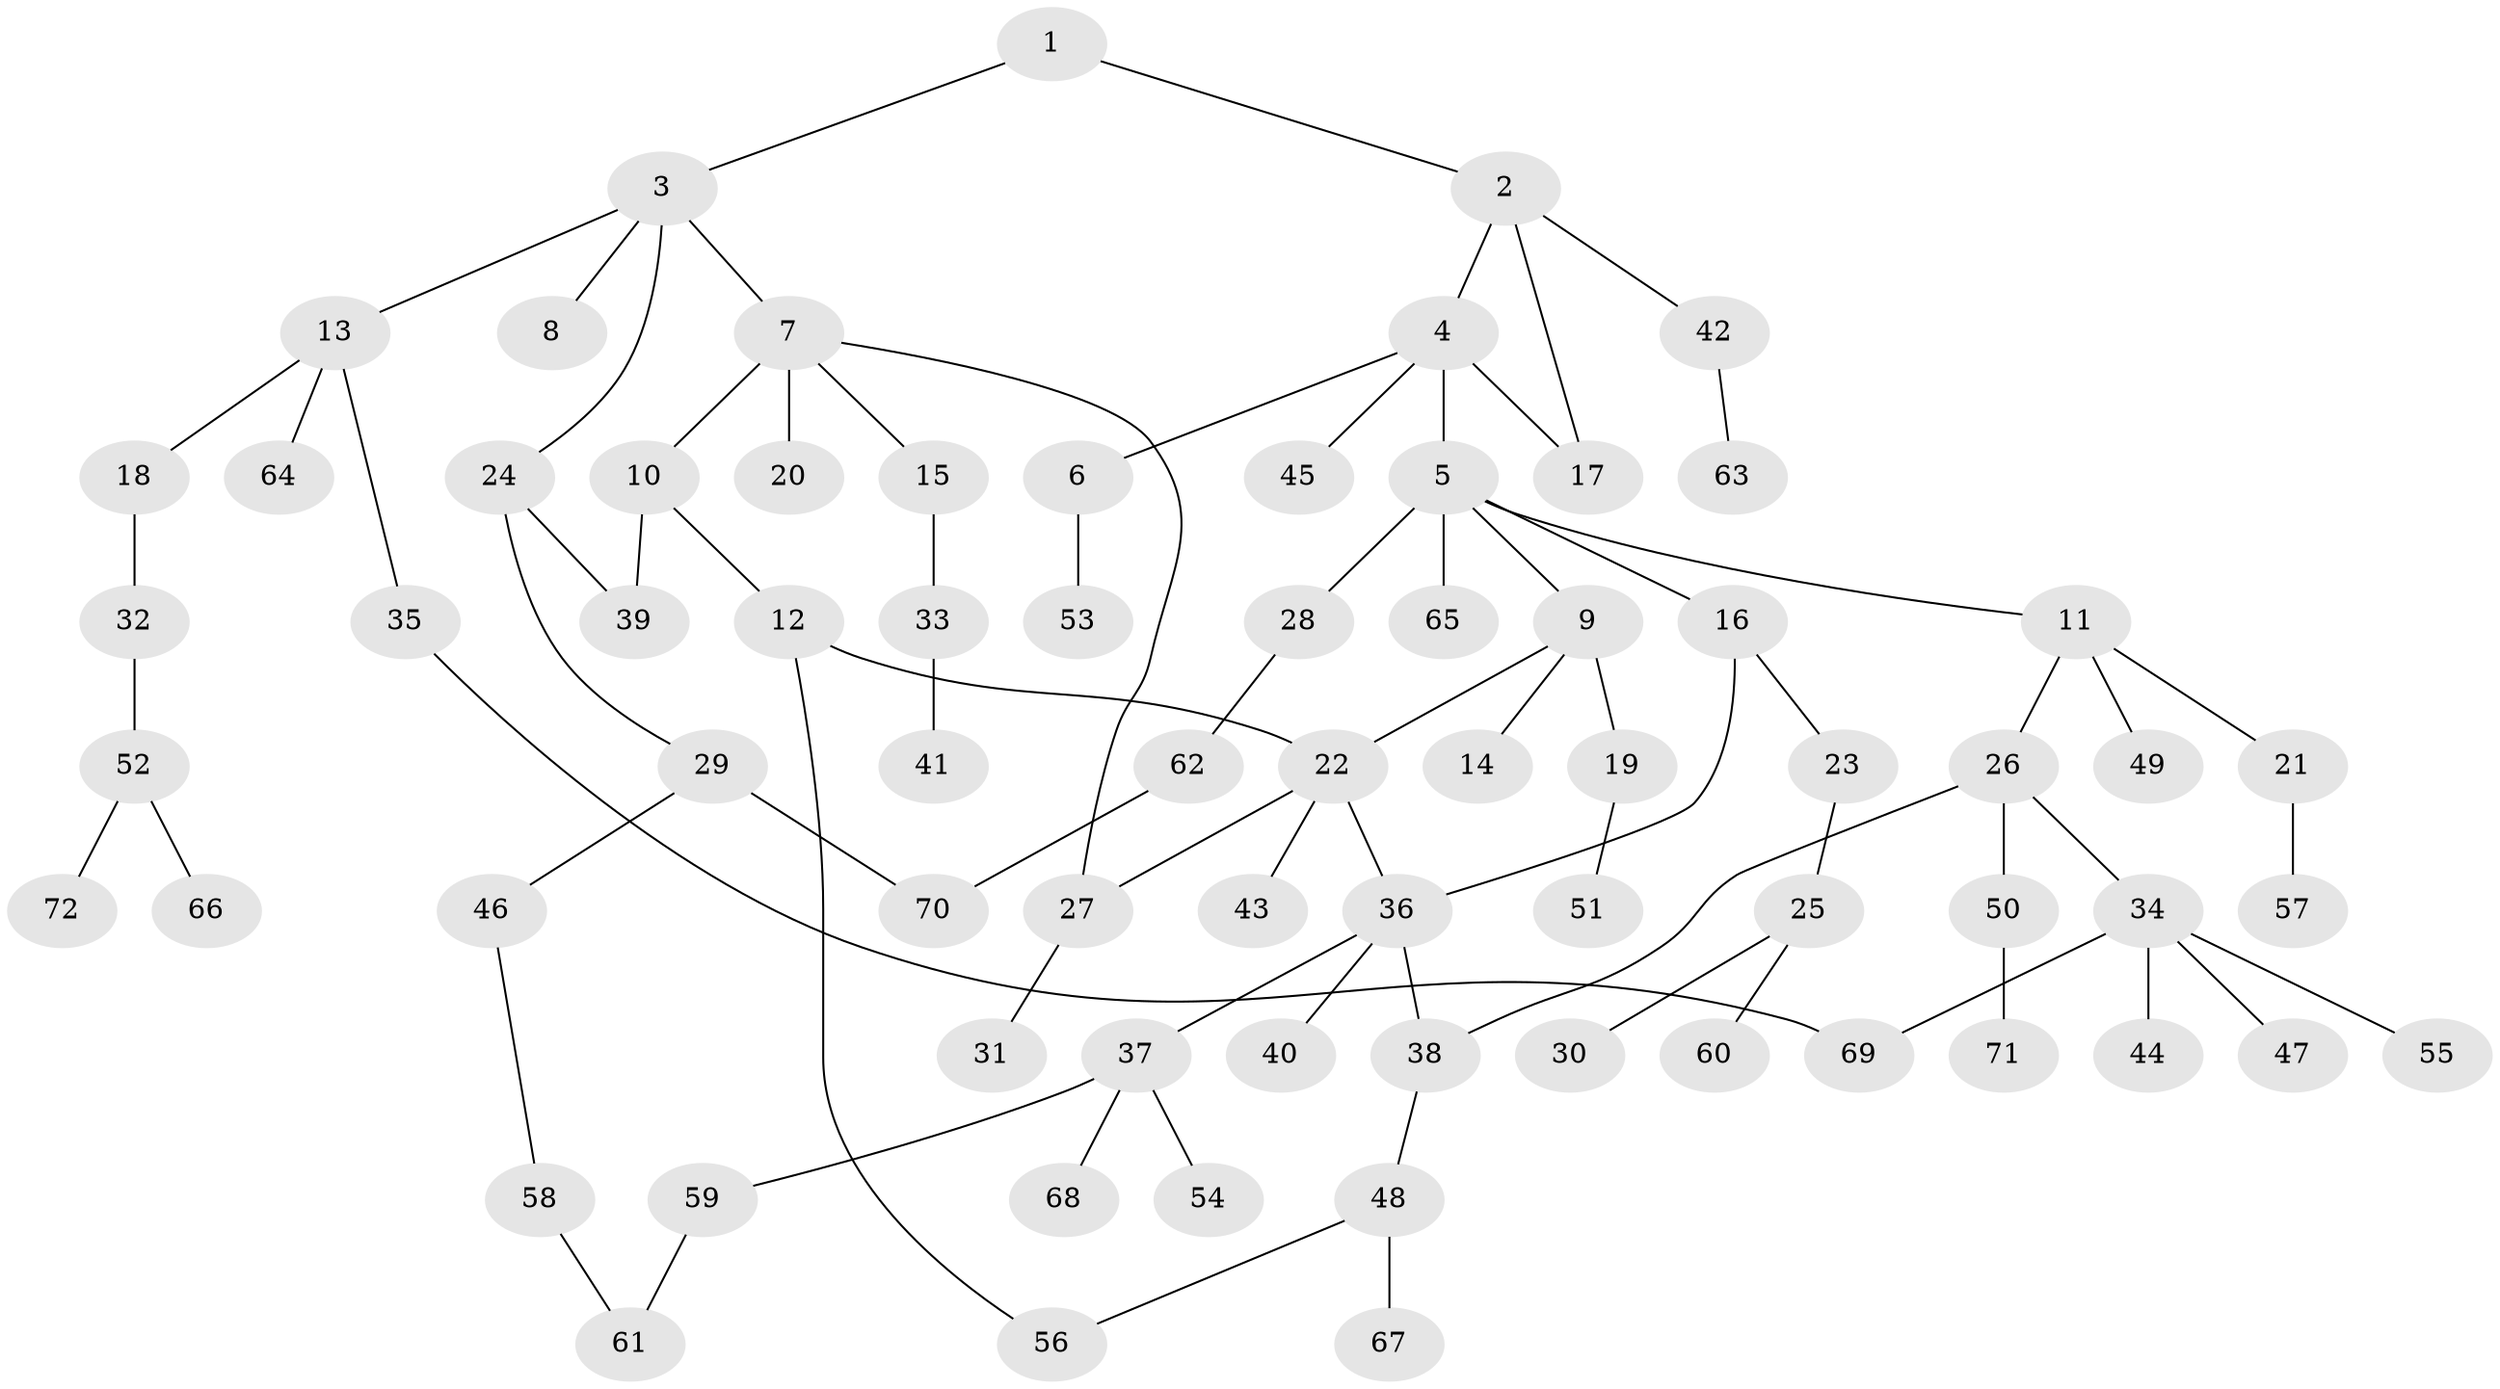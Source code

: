 // Generated by graph-tools (version 1.1) at 2025/01/03/09/25 03:01:09]
// undirected, 72 vertices, 81 edges
graph export_dot {
graph [start="1"]
  node [color=gray90,style=filled];
  1;
  2;
  3;
  4;
  5;
  6;
  7;
  8;
  9;
  10;
  11;
  12;
  13;
  14;
  15;
  16;
  17;
  18;
  19;
  20;
  21;
  22;
  23;
  24;
  25;
  26;
  27;
  28;
  29;
  30;
  31;
  32;
  33;
  34;
  35;
  36;
  37;
  38;
  39;
  40;
  41;
  42;
  43;
  44;
  45;
  46;
  47;
  48;
  49;
  50;
  51;
  52;
  53;
  54;
  55;
  56;
  57;
  58;
  59;
  60;
  61;
  62;
  63;
  64;
  65;
  66;
  67;
  68;
  69;
  70;
  71;
  72;
  1 -- 2;
  1 -- 3;
  2 -- 4;
  2 -- 17;
  2 -- 42;
  3 -- 7;
  3 -- 8;
  3 -- 13;
  3 -- 24;
  4 -- 5;
  4 -- 6;
  4 -- 45;
  4 -- 17;
  5 -- 9;
  5 -- 11;
  5 -- 16;
  5 -- 28;
  5 -- 65;
  6 -- 53;
  7 -- 10;
  7 -- 15;
  7 -- 20;
  7 -- 27;
  9 -- 14;
  9 -- 19;
  9 -- 22;
  10 -- 12;
  10 -- 39;
  11 -- 21;
  11 -- 26;
  11 -- 49;
  12 -- 56;
  12 -- 22;
  13 -- 18;
  13 -- 35;
  13 -- 64;
  15 -- 33;
  16 -- 23;
  16 -- 36;
  18 -- 32;
  19 -- 51;
  21 -- 57;
  22 -- 43;
  22 -- 36;
  22 -- 27;
  23 -- 25;
  24 -- 29;
  24 -- 39;
  25 -- 30;
  25 -- 60;
  26 -- 34;
  26 -- 50;
  26 -- 38;
  27 -- 31;
  28 -- 62;
  29 -- 46;
  29 -- 70;
  32 -- 52;
  33 -- 41;
  34 -- 44;
  34 -- 47;
  34 -- 55;
  34 -- 69;
  35 -- 69;
  36 -- 37;
  36 -- 38;
  36 -- 40;
  37 -- 54;
  37 -- 59;
  37 -- 68;
  38 -- 48;
  42 -- 63;
  46 -- 58;
  48 -- 56;
  48 -- 67;
  50 -- 71;
  52 -- 66;
  52 -- 72;
  58 -- 61;
  59 -- 61;
  62 -- 70;
}
